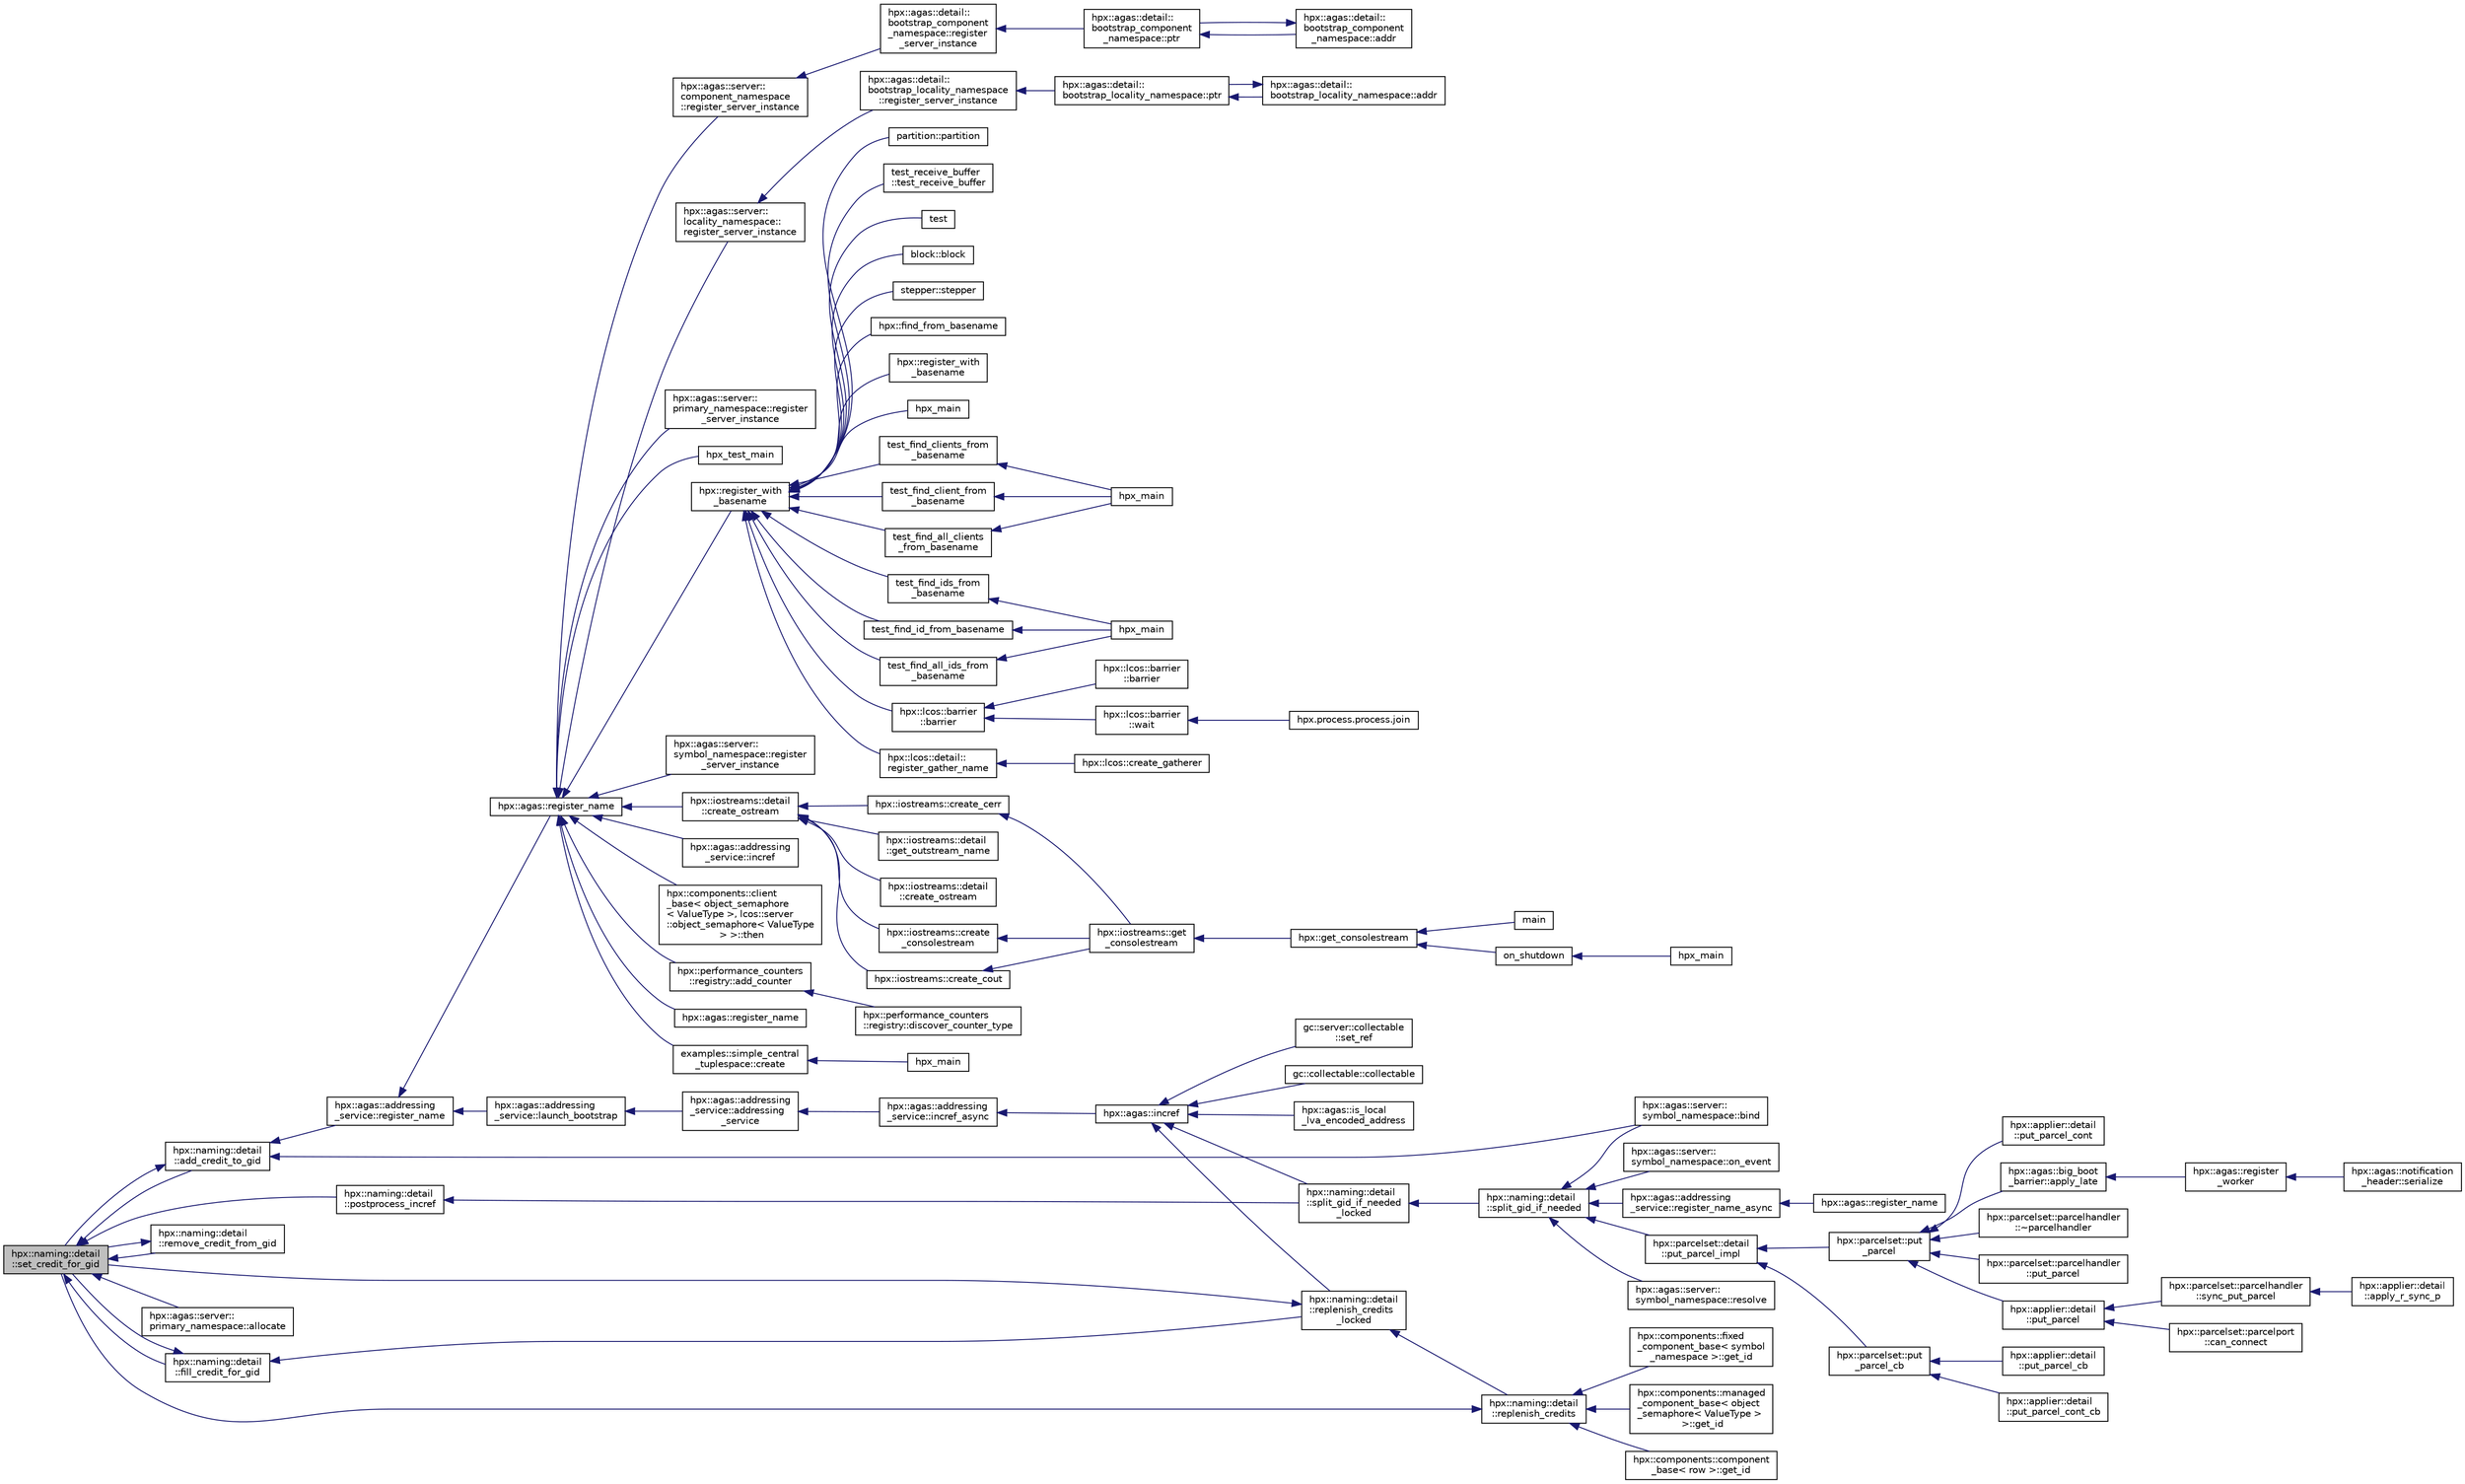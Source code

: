 digraph "hpx::naming::detail::set_credit_for_gid"
{
  edge [fontname="Helvetica",fontsize="10",labelfontname="Helvetica",labelfontsize="10"];
  node [fontname="Helvetica",fontsize="10",shape=record];
  rankdir="LR";
  Node3140 [label="hpx::naming::detail\l::set_credit_for_gid",height=0.2,width=0.4,color="black", fillcolor="grey75", style="filled", fontcolor="black"];
  Node3140 -> Node3141 [dir="back",color="midnightblue",fontsize="10",style="solid",fontname="Helvetica"];
  Node3141 [label="hpx::naming::detail\l::postprocess_incref",height=0.2,width=0.4,color="black", fillcolor="white", style="filled",URL="$d5/d18/namespacehpx_1_1naming_1_1detail.html#a9d2708b2b1a4087d64195137b077ef1d"];
  Node3141 -> Node3142 [dir="back",color="midnightblue",fontsize="10",style="solid",fontname="Helvetica"];
  Node3142 [label="hpx::naming::detail\l::split_gid_if_needed\l_locked",height=0.2,width=0.4,color="black", fillcolor="white", style="filled",URL="$d5/d18/namespacehpx_1_1naming_1_1detail.html#a8a41d874bb719f702a76d483293d9d56"];
  Node3142 -> Node3143 [dir="back",color="midnightblue",fontsize="10",style="solid",fontname="Helvetica"];
  Node3143 [label="hpx::naming::detail\l::split_gid_if_needed",height=0.2,width=0.4,color="black", fillcolor="white", style="filled",URL="$d5/d18/namespacehpx_1_1naming_1_1detail.html#a106949fcb9087fb6bdca67d048d6568f"];
  Node3143 -> Node3144 [dir="back",color="midnightblue",fontsize="10",style="solid",fontname="Helvetica"];
  Node3144 [label="hpx::agas::addressing\l_service::register_name_async",height=0.2,width=0.4,color="black", fillcolor="white", style="filled",URL="$db/d58/structhpx_1_1agas_1_1addressing__service.html#adfd0ce835927a3c0396b6fc9e9fbb3cf"];
  Node3144 -> Node3145 [dir="back",color="midnightblue",fontsize="10",style="solid",fontname="Helvetica"];
  Node3145 [label="hpx::agas::register_name",height=0.2,width=0.4,color="black", fillcolor="white", style="filled",URL="$dc/d54/namespacehpx_1_1agas.html#adc43905ef74ad9948375f3948b64fc2f"];
  Node3143 -> Node3146 [dir="back",color="midnightblue",fontsize="10",style="solid",fontname="Helvetica"];
  Node3146 [label="hpx::parcelset::detail\l::put_parcel_impl",height=0.2,width=0.4,color="black", fillcolor="white", style="filled",URL="$dc/d4e/namespacehpx_1_1parcelset_1_1detail.html#a0dfe29365976960c7f5db6388e8ce603"];
  Node3146 -> Node3147 [dir="back",color="midnightblue",fontsize="10",style="solid",fontname="Helvetica"];
  Node3147 [label="hpx::parcelset::put\l_parcel",height=0.2,width=0.4,color="black", fillcolor="white", style="filled",URL="$d4/d41/namespacehpx_1_1parcelset.html#a53a9f5c6cf260dc8d06d194c96182b65"];
  Node3147 -> Node3148 [dir="back",color="midnightblue",fontsize="10",style="solid",fontname="Helvetica"];
  Node3148 [label="hpx::applier::detail\l::put_parcel",height=0.2,width=0.4,color="black", fillcolor="white", style="filled",URL="$d1/d2a/namespacehpx_1_1applier_1_1detail.html#a4d568b8071bb894a09fabfba232c2663"];
  Node3148 -> Node3149 [dir="back",color="midnightblue",fontsize="10",style="solid",fontname="Helvetica"];
  Node3149 [label="hpx::parcelset::parcelhandler\l::sync_put_parcel",height=0.2,width=0.4,color="black", fillcolor="white", style="filled",URL="$d4/d2f/classhpx_1_1parcelset_1_1parcelhandler.html#ad478f8b244ec822fcbcb84aa67b17497"];
  Node3149 -> Node3150 [dir="back",color="midnightblue",fontsize="10",style="solid",fontname="Helvetica"];
  Node3150 [label="hpx::applier::detail\l::apply_r_sync_p",height=0.2,width=0.4,color="black", fillcolor="white", style="filled",URL="$d1/d2a/namespacehpx_1_1applier_1_1detail.html#ab69485311adeb590afa621a4b4be595d"];
  Node3148 -> Node3151 [dir="back",color="midnightblue",fontsize="10",style="solid",fontname="Helvetica"];
  Node3151 [label="hpx::parcelset::parcelport\l::can_connect",height=0.2,width=0.4,color="black", fillcolor="white", style="filled",URL="$d9/d67/classhpx_1_1parcelset_1_1parcelport.html#a68bd6750625124e4de6309e74283a767"];
  Node3147 -> Node3152 [dir="back",color="midnightblue",fontsize="10",style="solid",fontname="Helvetica"];
  Node3152 [label="hpx::applier::detail\l::put_parcel_cont",height=0.2,width=0.4,color="black", fillcolor="white", style="filled",URL="$d1/d2a/namespacehpx_1_1applier_1_1detail.html#aa5119ce6a8f642d2bacf23dc42ade0f9"];
  Node3147 -> Node3153 [dir="back",color="midnightblue",fontsize="10",style="solid",fontname="Helvetica"];
  Node3153 [label="hpx::agas::big_boot\l_barrier::apply_late",height=0.2,width=0.4,color="black", fillcolor="white", style="filled",URL="$d8/db6/structhpx_1_1agas_1_1big__boot__barrier.html#a9148a04a25bea5a37d77b3ff20e1ebfb"];
  Node3153 -> Node3154 [dir="back",color="midnightblue",fontsize="10",style="solid",fontname="Helvetica"];
  Node3154 [label="hpx::agas::register\l_worker",height=0.2,width=0.4,color="black", fillcolor="white", style="filled",URL="$dc/d54/namespacehpx_1_1agas.html#a3c98dc053a97fca0f3f3b5719d9f8336"];
  Node3154 -> Node3155 [dir="back",color="midnightblue",fontsize="10",style="solid",fontname="Helvetica"];
  Node3155 [label="hpx::agas::notification\l_header::serialize",height=0.2,width=0.4,color="black", fillcolor="white", style="filled",URL="$de/dae/structhpx_1_1agas_1_1notification__header.html#aa028cf0e80baf9259523c340c4568634"];
  Node3147 -> Node3156 [dir="back",color="midnightblue",fontsize="10",style="solid",fontname="Helvetica"];
  Node3156 [label="hpx::parcelset::parcelhandler\l::~parcelhandler",height=0.2,width=0.4,color="black", fillcolor="white", style="filled",URL="$d4/d2f/classhpx_1_1parcelset_1_1parcelhandler.html#a938c1c4259b1be845dc0197465969a17"];
  Node3147 -> Node3157 [dir="back",color="midnightblue",fontsize="10",style="solid",fontname="Helvetica"];
  Node3157 [label="hpx::parcelset::parcelhandler\l::put_parcel",height=0.2,width=0.4,color="black", fillcolor="white", style="filled",URL="$d4/d2f/classhpx_1_1parcelset_1_1parcelhandler.html#aad45344f98c3f15456325c7270ae5ade"];
  Node3146 -> Node3158 [dir="back",color="midnightblue",fontsize="10",style="solid",fontname="Helvetica"];
  Node3158 [label="hpx::parcelset::put\l_parcel_cb",height=0.2,width=0.4,color="black", fillcolor="white", style="filled",URL="$d4/d41/namespacehpx_1_1parcelset.html#a44a60f48094a44cbb7f52b7807dc56ff"];
  Node3158 -> Node3159 [dir="back",color="midnightblue",fontsize="10",style="solid",fontname="Helvetica"];
  Node3159 [label="hpx::applier::detail\l::put_parcel_cb",height=0.2,width=0.4,color="black", fillcolor="white", style="filled",URL="$d1/d2a/namespacehpx_1_1applier_1_1detail.html#a96b7471f7a59fa4d3d298e562507c339"];
  Node3158 -> Node3160 [dir="back",color="midnightblue",fontsize="10",style="solid",fontname="Helvetica"];
  Node3160 [label="hpx::applier::detail\l::put_parcel_cont_cb",height=0.2,width=0.4,color="black", fillcolor="white", style="filled",URL="$d1/d2a/namespacehpx_1_1applier_1_1detail.html#acb5d7569cd53998c51e4b48f09d62e83"];
  Node3143 -> Node3161 [dir="back",color="midnightblue",fontsize="10",style="solid",fontname="Helvetica"];
  Node3161 [label="hpx::agas::server::\lsymbol_namespace::bind",height=0.2,width=0.4,color="black", fillcolor="white", style="filled",URL="$dc/da6/structhpx_1_1agas_1_1server_1_1symbol__namespace.html#a229ead0876ac8c5754793a2ca68de559"];
  Node3143 -> Node3162 [dir="back",color="midnightblue",fontsize="10",style="solid",fontname="Helvetica"];
  Node3162 [label="hpx::agas::server::\lsymbol_namespace::resolve",height=0.2,width=0.4,color="black", fillcolor="white", style="filled",URL="$dc/da6/structhpx_1_1agas_1_1server_1_1symbol__namespace.html#aec3fc24e40dc96142eb77537945e92d5"];
  Node3143 -> Node3163 [dir="back",color="midnightblue",fontsize="10",style="solid",fontname="Helvetica"];
  Node3163 [label="hpx::agas::server::\lsymbol_namespace::on_event",height=0.2,width=0.4,color="black", fillcolor="white", style="filled",URL="$dc/da6/structhpx_1_1agas_1_1server_1_1symbol__namespace.html#abbfcf18e8d40612e4fa618a39a2fc492"];
  Node3140 -> Node3164 [dir="back",color="midnightblue",fontsize="10",style="solid",fontname="Helvetica"];
  Node3164 [label="hpx::naming::detail\l::add_credit_to_gid",height=0.2,width=0.4,color="black", fillcolor="white", style="filled",URL="$d5/d18/namespacehpx_1_1naming_1_1detail.html#ab13848a91587535a393be4def980e832"];
  Node3164 -> Node3165 [dir="back",color="midnightblue",fontsize="10",style="solid",fontname="Helvetica"];
  Node3165 [label="hpx::agas::addressing\l_service::register_name",height=0.2,width=0.4,color="black", fillcolor="white", style="filled",URL="$db/d58/structhpx_1_1agas_1_1addressing__service.html#a5929d7fd681a5ed692bfbeaa503fc32d",tooltip="Register a global name with a global address (id) "];
  Node3165 -> Node3166 [dir="back",color="midnightblue",fontsize="10",style="solid",fontname="Helvetica"];
  Node3166 [label="hpx::agas::addressing\l_service::launch_bootstrap",height=0.2,width=0.4,color="black", fillcolor="white", style="filled",URL="$db/d58/structhpx_1_1agas_1_1addressing__service.html#a664380be3597d3ca31677b2ae5800e76"];
  Node3166 -> Node3167 [dir="back",color="midnightblue",fontsize="10",style="solid",fontname="Helvetica"];
  Node3167 [label="hpx::agas::addressing\l_service::addressing\l_service",height=0.2,width=0.4,color="black", fillcolor="white", style="filled",URL="$db/d58/structhpx_1_1agas_1_1addressing__service.html#a4cd885b12c530009f44f7372c197d54f"];
  Node3167 -> Node3168 [dir="back",color="midnightblue",fontsize="10",style="solid",fontname="Helvetica"];
  Node3168 [label="hpx::agas::addressing\l_service::incref_async",height=0.2,width=0.4,color="black", fillcolor="white", style="filled",URL="$db/d58/structhpx_1_1agas_1_1addressing__service.html#adae9df2634cf648f129f203c3678c1c1",tooltip="Increment the global reference count for the given id. "];
  Node3168 -> Node3169 [dir="back",color="midnightblue",fontsize="10",style="solid",fontname="Helvetica"];
  Node3169 [label="hpx::agas::incref",height=0.2,width=0.4,color="black", fillcolor="white", style="filled",URL="$dc/d54/namespacehpx_1_1agas.html#aad81d2ea721c1a5692e243ef07bf164f"];
  Node3169 -> Node3170 [dir="back",color="midnightblue",fontsize="10",style="solid",fontname="Helvetica"];
  Node3170 [label="hpx::agas::is_local\l_lva_encoded_address",height=0.2,width=0.4,color="black", fillcolor="white", style="filled",URL="$dc/d54/namespacehpx_1_1agas.html#abb5e5584ed3b536ace8e3f58415e24c2"];
  Node3169 -> Node3171 [dir="back",color="midnightblue",fontsize="10",style="solid",fontname="Helvetica"];
  Node3171 [label="gc::server::collectable\l::set_ref",height=0.2,width=0.4,color="black", fillcolor="white", style="filled",URL="$da/d76/structgc_1_1server_1_1collectable.html#a8e123e39f5a85da593dc15b5f872748d"];
  Node3169 -> Node3172 [dir="back",color="midnightblue",fontsize="10",style="solid",fontname="Helvetica"];
  Node3172 [label="gc::collectable::collectable",height=0.2,width=0.4,color="black", fillcolor="white", style="filled",URL="$da/d23/structgc_1_1collectable.html#a9ac791be34891330ff8192ac2ef68c7c"];
  Node3169 -> Node3142 [dir="back",color="midnightblue",fontsize="10",style="solid",fontname="Helvetica"];
  Node3169 -> Node3173 [dir="back",color="midnightblue",fontsize="10",style="solid",fontname="Helvetica"];
  Node3173 [label="hpx::naming::detail\l::replenish_credits\l_locked",height=0.2,width=0.4,color="black", fillcolor="white", style="filled",URL="$d5/d18/namespacehpx_1_1naming_1_1detail.html#a011ed4fa9a2f4d4319adc54943fa03d6"];
  Node3173 -> Node3174 [dir="back",color="midnightblue",fontsize="10",style="solid",fontname="Helvetica"];
  Node3174 [label="hpx::naming::detail\l::replenish_credits",height=0.2,width=0.4,color="black", fillcolor="white", style="filled",URL="$d5/d18/namespacehpx_1_1naming_1_1detail.html#aab806d937bd01894af129d3d3cbb22f4"];
  Node3174 -> Node3175 [dir="back",color="midnightblue",fontsize="10",style="solid",fontname="Helvetica"];
  Node3175 [label="hpx::components::component\l_base\< row \>::get_id",height=0.2,width=0.4,color="black", fillcolor="white", style="filled",URL="$d2/de6/classhpx_1_1components_1_1component__base.html#a4c8fd93514039bdf01c48d66d82b19cd"];
  Node3174 -> Node3176 [dir="back",color="midnightblue",fontsize="10",style="solid",fontname="Helvetica"];
  Node3176 [label="hpx::components::fixed\l_component_base\< symbol\l_namespace \>::get_id",height=0.2,width=0.4,color="black", fillcolor="white", style="filled",URL="$df/dfd/classhpx_1_1components_1_1fixed__component__base.html#a3066d2c2779a65cd20ce98b87e4dd4c2"];
  Node3174 -> Node3177 [dir="back",color="midnightblue",fontsize="10",style="solid",fontname="Helvetica"];
  Node3177 [label="hpx::components::managed\l_component_base\< object\l_semaphore\< ValueType \>\l \>::get_id",height=0.2,width=0.4,color="black", fillcolor="white", style="filled",URL="$d1/d7b/classhpx_1_1components_1_1managed__component__base.html#ac026850ad861e1da5393943cf5751708"];
  Node3174 -> Node3140 [dir="back",color="midnightblue",fontsize="10",style="solid",fontname="Helvetica"];
  Node3173 -> Node3140 [dir="back",color="midnightblue",fontsize="10",style="solid",fontname="Helvetica"];
  Node3165 -> Node3178 [dir="back",color="midnightblue",fontsize="10",style="solid",fontname="Helvetica"];
  Node3178 [label="hpx::agas::register_name",height=0.2,width=0.4,color="black", fillcolor="white", style="filled",URL="$dc/d54/namespacehpx_1_1agas.html#a3812793adbf5e7d8c6b468595ac0823f"];
  Node3178 -> Node3179 [dir="back",color="midnightblue",fontsize="10",style="solid",fontname="Helvetica"];
  Node3179 [label="hpx::register_with\l_basename",height=0.2,width=0.4,color="black", fillcolor="white", style="filled",URL="$d8/d83/namespacehpx.html#acf88178dc8c98cb0d7396325b3ccffdd",tooltip="Register the given id using the given base name. "];
  Node3179 -> Node3180 [dir="back",color="midnightblue",fontsize="10",style="solid",fontname="Helvetica"];
  Node3180 [label="stepper::stepper",height=0.2,width=0.4,color="black", fillcolor="white", style="filled",URL="$d0/da6/structstepper.html#a3d3b661e2502d80c80775c190f5585e2"];
  Node3179 -> Node3181 [dir="back",color="midnightblue",fontsize="10",style="solid",fontname="Helvetica"];
  Node3181 [label="hpx::lcos::barrier\l::barrier",height=0.2,width=0.4,color="black", fillcolor="white", style="filled",URL="$d9/dab/classhpx_1_1lcos_1_1barrier.html#ae8e5bad1b2828970404b5d280137d579"];
  Node3181 -> Node3182 [dir="back",color="midnightblue",fontsize="10",style="solid",fontname="Helvetica"];
  Node3182 [label="hpx::lcos::barrier\l::barrier",height=0.2,width=0.4,color="black", fillcolor="white", style="filled",URL="$d9/dab/classhpx_1_1lcos_1_1barrier.html#a8a9fc05508fad7cd1d8014bee0e1d221"];
  Node3181 -> Node3183 [dir="back",color="midnightblue",fontsize="10",style="solid",fontname="Helvetica"];
  Node3183 [label="hpx::lcos::barrier\l::wait",height=0.2,width=0.4,color="black", fillcolor="white", style="filled",URL="$d9/dab/classhpx_1_1lcos_1_1barrier.html#a1fcac5ce49dd1b9800affc8c8b84e4c9"];
  Node3183 -> Node3184 [dir="back",color="midnightblue",fontsize="10",style="solid",fontname="Helvetica"];
  Node3184 [label="hpx.process.process.join",height=0.2,width=0.4,color="black", fillcolor="white", style="filled",URL="$d3/d41/classhpx_1_1process_1_1process.html#acc7ec4687f3bf5ae121ef7b494d991d8"];
  Node3179 -> Node3185 [dir="back",color="midnightblue",fontsize="10",style="solid",fontname="Helvetica"];
  Node3185 [label="hpx::find_from_basename",height=0.2,width=0.4,color="black", fillcolor="white", style="filled",URL="$d8/d83/namespacehpx.html#a02d4c4317d9d663b22c2e47aab0b56df",tooltip="Return registered id from the given base name and sequence number. "];
  Node3179 -> Node3186 [dir="back",color="midnightblue",fontsize="10",style="solid",fontname="Helvetica"];
  Node3186 [label="hpx::register_with\l_basename",height=0.2,width=0.4,color="black", fillcolor="white", style="filled",URL="$d8/d83/namespacehpx.html#a09a6c6ffc84d21df225c3f5730de31d0"];
  Node3179 -> Node3187 [dir="back",color="midnightblue",fontsize="10",style="solid",fontname="Helvetica"];
  Node3187 [label="hpx_main",height=0.2,width=0.4,color="black", fillcolor="white", style="filled",URL="$db/d8d/duplicate__id__registration__1596_8cpp.html#aefd26dd818037509b2241068d57e3e1d"];
  Node3179 -> Node3188 [dir="back",color="midnightblue",fontsize="10",style="solid",fontname="Helvetica"];
  Node3188 [label="test_find_all_clients\l_from_basename",height=0.2,width=0.4,color="black", fillcolor="white", style="filled",URL="$dc/d15/find__clients__from__prefix_8cpp.html#aa57a9747db04f3feb78e2e423232d1f9"];
  Node3188 -> Node3189 [dir="back",color="midnightblue",fontsize="10",style="solid",fontname="Helvetica"];
  Node3189 [label="hpx_main",height=0.2,width=0.4,color="black", fillcolor="white", style="filled",URL="$dc/d15/find__clients__from__prefix_8cpp.html#aefd26dd818037509b2241068d57e3e1d"];
  Node3179 -> Node3190 [dir="back",color="midnightblue",fontsize="10",style="solid",fontname="Helvetica"];
  Node3190 [label="test_find_clients_from\l_basename",height=0.2,width=0.4,color="black", fillcolor="white", style="filled",URL="$dc/d15/find__clients__from__prefix_8cpp.html#a6fef840f56014443521cc99c2d9d781c"];
  Node3190 -> Node3189 [dir="back",color="midnightblue",fontsize="10",style="solid",fontname="Helvetica"];
  Node3179 -> Node3191 [dir="back",color="midnightblue",fontsize="10",style="solid",fontname="Helvetica"];
  Node3191 [label="test_find_client_from\l_basename",height=0.2,width=0.4,color="black", fillcolor="white", style="filled",URL="$dc/d15/find__clients__from__prefix_8cpp.html#a61a7f45bc9dd018d57ea2230824dab25"];
  Node3191 -> Node3189 [dir="back",color="midnightblue",fontsize="10",style="solid",fontname="Helvetica"];
  Node3179 -> Node3192 [dir="back",color="midnightblue",fontsize="10",style="solid",fontname="Helvetica"];
  Node3192 [label="test_find_all_ids_from\l_basename",height=0.2,width=0.4,color="black", fillcolor="white", style="filled",URL="$dc/df3/find__ids__from__prefix_8cpp.html#a369302d85871c563e109f575d4c3d29c"];
  Node3192 -> Node3193 [dir="back",color="midnightblue",fontsize="10",style="solid",fontname="Helvetica"];
  Node3193 [label="hpx_main",height=0.2,width=0.4,color="black", fillcolor="white", style="filled",URL="$dc/df3/find__ids__from__prefix_8cpp.html#aefd26dd818037509b2241068d57e3e1d"];
  Node3179 -> Node3194 [dir="back",color="midnightblue",fontsize="10",style="solid",fontname="Helvetica"];
  Node3194 [label="test_find_ids_from\l_basename",height=0.2,width=0.4,color="black", fillcolor="white", style="filled",URL="$dc/df3/find__ids__from__prefix_8cpp.html#a4526a7a41c258e2aedcdabd4ece4f4ba"];
  Node3194 -> Node3193 [dir="back",color="midnightblue",fontsize="10",style="solid",fontname="Helvetica"];
  Node3179 -> Node3195 [dir="back",color="midnightblue",fontsize="10",style="solid",fontname="Helvetica"];
  Node3195 [label="test_find_id_from_basename",height=0.2,width=0.4,color="black", fillcolor="white", style="filled",URL="$dc/df3/find__ids__from__prefix_8cpp.html#a35b932e250f78d774db87c971e42adce"];
  Node3195 -> Node3193 [dir="back",color="midnightblue",fontsize="10",style="solid",fontname="Helvetica"];
  Node3179 -> Node3196 [dir="back",color="midnightblue",fontsize="10",style="solid",fontname="Helvetica"];
  Node3196 [label="hpx::lcos::detail::\lregister_gather_name",height=0.2,width=0.4,color="black", fillcolor="white", style="filled",URL="$d4/d6c/namespacehpx_1_1lcos_1_1detail.html#afb3d3eafe04150308d004869a96242b3"];
  Node3196 -> Node3197 [dir="back",color="midnightblue",fontsize="10",style="solid",fontname="Helvetica"];
  Node3197 [label="hpx::lcos::create_gatherer",height=0.2,width=0.4,color="black", fillcolor="white", style="filled",URL="$d2/dc9/namespacehpx_1_1lcos.html#aaa3e2a825ca566eee4e3c0cfc19b5dc3"];
  Node3179 -> Node3198 [dir="back",color="midnightblue",fontsize="10",style="solid",fontname="Helvetica"];
  Node3198 [label="partition::partition",height=0.2,width=0.4,color="black", fillcolor="white", style="filled",URL="$d3/d98/structpartition.html#a949115c70a8ed7802ec756677063507b"];
  Node3179 -> Node3199 [dir="back",color="midnightblue",fontsize="10",style="solid",fontname="Helvetica"];
  Node3199 [label="test_receive_buffer\l::test_receive_buffer",height=0.2,width=0.4,color="black", fillcolor="white", style="filled",URL="$d1/d2e/structtest__receive__buffer.html#a501e8703c3a9d33b23c67cc3782a3052"];
  Node3179 -> Node3200 [dir="back",color="midnightblue",fontsize="10",style="solid",fontname="Helvetica"];
  Node3200 [label="test",height=0.2,width=0.4,color="black", fillcolor="white", style="filled",URL="$db/d95/register__with__basename__1804_8cpp.html#ae1a3968e7947464bee7714f6d43b7002"];
  Node3179 -> Node3201 [dir="back",color="midnightblue",fontsize="10",style="solid",fontname="Helvetica"];
  Node3201 [label="block::block",height=0.2,width=0.4,color="black", fillcolor="white", style="filled",URL="$d1/d7f/structblock.html#ad2fe04030b850ffa3f213c85f848c0c9"];
  Node3178 -> Node3202 [dir="back",color="midnightblue",fontsize="10",style="solid",fontname="Helvetica"];
  Node3202 [label="hpx::agas::addressing\l_service::incref",height=0.2,width=0.4,color="black", fillcolor="white", style="filled",URL="$db/d58/structhpx_1_1agas_1_1addressing__service.html#a77add8ef493b3ff577876bbbde8b2ead"];
  Node3178 -> Node3203 [dir="back",color="midnightblue",fontsize="10",style="solid",fontname="Helvetica"];
  Node3203 [label="hpx::components::client\l_base\< object_semaphore\l\< ValueType \>, lcos::server\l::object_semaphore\< ValueType\l \> \>::then",height=0.2,width=0.4,color="black", fillcolor="white", style="filled",URL="$d9/dad/classhpx_1_1components_1_1client__base.html#a195e205b5917c50455e9eab169045a2f"];
  Node3178 -> Node3204 [dir="back",color="midnightblue",fontsize="10",style="solid",fontname="Helvetica"];
  Node3204 [label="hpx::agas::server::\lcomponent_namespace\l::register_server_instance",height=0.2,width=0.4,color="black", fillcolor="white", style="filled",URL="$d4/dc8/structhpx_1_1agas_1_1server_1_1component__namespace.html#aa114cf679cc56f70c05ab18aff971ecb"];
  Node3204 -> Node3205 [dir="back",color="midnightblue",fontsize="10",style="solid",fontname="Helvetica"];
  Node3205 [label="hpx::agas::detail::\lbootstrap_component\l_namespace::register\l_server_instance",height=0.2,width=0.4,color="black", fillcolor="white", style="filled",URL="$d4/db7/structhpx_1_1agas_1_1detail_1_1bootstrap__component__namespace.html#abbc31dcbeb87361092d40afcfbd456b8"];
  Node3205 -> Node3206 [dir="back",color="midnightblue",fontsize="10",style="solid",fontname="Helvetica"];
  Node3206 [label="hpx::agas::detail::\lbootstrap_component\l_namespace::ptr",height=0.2,width=0.4,color="black", fillcolor="white", style="filled",URL="$d4/db7/structhpx_1_1agas_1_1detail_1_1bootstrap__component__namespace.html#a2ddc1b51e40d6b5c32f7eeba52a7527d"];
  Node3206 -> Node3207 [dir="back",color="midnightblue",fontsize="10",style="solid",fontname="Helvetica"];
  Node3207 [label="hpx::agas::detail::\lbootstrap_component\l_namespace::addr",height=0.2,width=0.4,color="black", fillcolor="white", style="filled",URL="$d4/db7/structhpx_1_1agas_1_1detail_1_1bootstrap__component__namespace.html#a4947343cef580d3a72f9fcb6803a54b1"];
  Node3207 -> Node3206 [dir="back",color="midnightblue",fontsize="10",style="solid",fontname="Helvetica"];
  Node3178 -> Node3208 [dir="back",color="midnightblue",fontsize="10",style="solid",fontname="Helvetica"];
  Node3208 [label="hpx::agas::register_name",height=0.2,width=0.4,color="black", fillcolor="white", style="filled",URL="$dc/d54/namespacehpx_1_1agas.html#a2430195ce3eb5a044693ffff42ac4124"];
  Node3178 -> Node3209 [dir="back",color="midnightblue",fontsize="10",style="solid",fontname="Helvetica"];
  Node3209 [label="hpx::agas::server::\llocality_namespace::\lregister_server_instance",height=0.2,width=0.4,color="black", fillcolor="white", style="filled",URL="$dc/d72/structhpx_1_1agas_1_1server_1_1locality__namespace.html#af1491746c7368e3824c99bc100f18734"];
  Node3209 -> Node3210 [dir="back",color="midnightblue",fontsize="10",style="solid",fontname="Helvetica"];
  Node3210 [label="hpx::agas::detail::\lbootstrap_locality_namespace\l::register_server_instance",height=0.2,width=0.4,color="black", fillcolor="white", style="filled",URL="$d2/d28/structhpx_1_1agas_1_1detail_1_1bootstrap__locality__namespace.html#ae300573bed5ba4de244854736bc93372"];
  Node3210 -> Node3211 [dir="back",color="midnightblue",fontsize="10",style="solid",fontname="Helvetica"];
  Node3211 [label="hpx::agas::detail::\lbootstrap_locality_namespace::ptr",height=0.2,width=0.4,color="black", fillcolor="white", style="filled",URL="$d2/d28/structhpx_1_1agas_1_1detail_1_1bootstrap__locality__namespace.html#a5d4dcef228d9a8e6040f2e404546a7b8"];
  Node3211 -> Node3212 [dir="back",color="midnightblue",fontsize="10",style="solid",fontname="Helvetica"];
  Node3212 [label="hpx::agas::detail::\lbootstrap_locality_namespace::addr",height=0.2,width=0.4,color="black", fillcolor="white", style="filled",URL="$d2/d28/structhpx_1_1agas_1_1detail_1_1bootstrap__locality__namespace.html#a6a5b1a39f25283d49aae9a42b5c4388a"];
  Node3212 -> Node3211 [dir="back",color="midnightblue",fontsize="10",style="solid",fontname="Helvetica"];
  Node3178 -> Node3213 [dir="back",color="midnightblue",fontsize="10",style="solid",fontname="Helvetica"];
  Node3213 [label="hpx::agas::server::\lprimary_namespace::register\l_server_instance",height=0.2,width=0.4,color="black", fillcolor="white", style="filled",URL="$d7/d3a/structhpx_1_1agas_1_1server_1_1primary__namespace.html#a8d3a53331e87a1a6a16a53a0f5c5d759"];
  Node3178 -> Node3214 [dir="back",color="midnightblue",fontsize="10",style="solid",fontname="Helvetica"];
  Node3214 [label="hpx_test_main",height=0.2,width=0.4,color="black", fillcolor="white", style="filled",URL="$d9/deb/refcnted__symbol__to__local__object_8cpp.html#a9a1c75cfa4bc8637fb9e22dfdca0891a"];
  Node3178 -> Node3215 [dir="back",color="midnightblue",fontsize="10",style="solid",fontname="Helvetica"];
  Node3215 [label="hpx::performance_counters\l::registry::add_counter",height=0.2,width=0.4,color="black", fillcolor="white", style="filled",URL="$d2/d02/classhpx_1_1performance__counters_1_1registry.html#a161780fff85c669515be3253f0e29fa5",tooltip="Add an existing performance counter instance to the registry. "];
  Node3215 -> Node3216 [dir="back",color="midnightblue",fontsize="10",style="solid",fontname="Helvetica"];
  Node3216 [label="hpx::performance_counters\l::registry::discover_counter_type",height=0.2,width=0.4,color="black", fillcolor="white", style="filled",URL="$d2/d02/classhpx_1_1performance__counters_1_1registry.html#af060ad9ba59fefe302c89bd8e80227d9"];
  Node3178 -> Node3217 [dir="back",color="midnightblue",fontsize="10",style="solid",fontname="Helvetica"];
  Node3217 [label="examples::simple_central\l_tuplespace::create",height=0.2,width=0.4,color="black", fillcolor="white", style="filled",URL="$d5/d1b/classexamples_1_1simple__central__tuplespace.html#a56c807f1fdd13e282e0ab8f45fdcf0b7"];
  Node3217 -> Node3218 [dir="back",color="midnightblue",fontsize="10",style="solid",fontname="Helvetica"];
  Node3218 [label="hpx_main",height=0.2,width=0.4,color="black", fillcolor="white", style="filled",URL="$d1/d7b/simple__central__tuplespace__client_8cpp.html#aefd26dd818037509b2241068d57e3e1d"];
  Node3178 -> Node3219 [dir="back",color="midnightblue",fontsize="10",style="solid",fontname="Helvetica"];
  Node3219 [label="hpx::iostreams::detail\l::create_ostream",height=0.2,width=0.4,color="black", fillcolor="white", style="filled",URL="$de/d26/namespacehpx_1_1iostreams_1_1detail.html#a2532c6c409d765cc96f0f062dd1807ea"];
  Node3219 -> Node3220 [dir="back",color="midnightblue",fontsize="10",style="solid",fontname="Helvetica"];
  Node3220 [label="hpx::iostreams::detail\l::get_outstream_name",height=0.2,width=0.4,color="black", fillcolor="white", style="filled",URL="$de/d26/namespacehpx_1_1iostreams_1_1detail.html#a4e5f42733aacfd1b6f845141cc8bd755"];
  Node3219 -> Node3221 [dir="back",color="midnightblue",fontsize="10",style="solid",fontname="Helvetica"];
  Node3221 [label="hpx::iostreams::detail\l::create_ostream",height=0.2,width=0.4,color="black", fillcolor="white", style="filled",URL="$de/d26/namespacehpx_1_1iostreams_1_1detail.html#a6a1ed0a7709d7cba5b0feb9d3752fb31"];
  Node3219 -> Node3222 [dir="back",color="midnightblue",fontsize="10",style="solid",fontname="Helvetica"];
  Node3222 [label="hpx::iostreams::create_cout",height=0.2,width=0.4,color="black", fillcolor="white", style="filled",URL="$dd/d1d/namespacehpx_1_1iostreams.html#a9a178fadf70f9b3c6f74274409a7bc69"];
  Node3222 -> Node3223 [dir="back",color="midnightblue",fontsize="10",style="solid",fontname="Helvetica"];
  Node3223 [label="hpx::iostreams::get\l_consolestream",height=0.2,width=0.4,color="black", fillcolor="white", style="filled",URL="$dd/d1d/namespacehpx_1_1iostreams.html#ac4a2ed792a4f5bdcb286ba83f5cd261d"];
  Node3223 -> Node3224 [dir="back",color="midnightblue",fontsize="10",style="solid",fontname="Helvetica"];
  Node3224 [label="hpx::get_consolestream",height=0.2,width=0.4,color="black", fillcolor="white", style="filled",URL="$d8/d83/namespacehpx.html#af305e0b2731f998440d87c7500187a11"];
  Node3224 -> Node3225 [dir="back",color="midnightblue",fontsize="10",style="solid",fontname="Helvetica"];
  Node3225 [label="main",height=0.2,width=0.4,color="black", fillcolor="white", style="filled",URL="$db/dd0/lost__output__2236_8cpp.html#a3c04138a5bfe5d72780bb7e82a18e627"];
  Node3224 -> Node3226 [dir="back",color="midnightblue",fontsize="10",style="solid",fontname="Helvetica"];
  Node3226 [label="on_shutdown",height=0.2,width=0.4,color="black", fillcolor="white", style="filled",URL="$de/d67/no__output__1173_8cpp.html#ada3655c097ed162539aadedb0de3673b"];
  Node3226 -> Node3227 [dir="back",color="midnightblue",fontsize="10",style="solid",fontname="Helvetica"];
  Node3227 [label="hpx_main",height=0.2,width=0.4,color="black", fillcolor="white", style="filled",URL="$de/d67/no__output__1173_8cpp.html#a4ca51ec94fa82421fc621b58eef7b01c"];
  Node3219 -> Node3228 [dir="back",color="midnightblue",fontsize="10",style="solid",fontname="Helvetica"];
  Node3228 [label="hpx::iostreams::create_cerr",height=0.2,width=0.4,color="black", fillcolor="white", style="filled",URL="$dd/d1d/namespacehpx_1_1iostreams.html#aecf4f2ddc53a24fe917ce7cca0bda378"];
  Node3228 -> Node3223 [dir="back",color="midnightblue",fontsize="10",style="solid",fontname="Helvetica"];
  Node3219 -> Node3229 [dir="back",color="midnightblue",fontsize="10",style="solid",fontname="Helvetica"];
  Node3229 [label="hpx::iostreams::create\l_consolestream",height=0.2,width=0.4,color="black", fillcolor="white", style="filled",URL="$dd/d1d/namespacehpx_1_1iostreams.html#ade2ebf54e04b80ddcf3c31dd0bad5ece"];
  Node3229 -> Node3223 [dir="back",color="midnightblue",fontsize="10",style="solid",fontname="Helvetica"];
  Node3178 -> Node3230 [dir="back",color="midnightblue",fontsize="10",style="solid",fontname="Helvetica"];
  Node3230 [label="hpx::agas::server::\lsymbol_namespace::register\l_server_instance",height=0.2,width=0.4,color="black", fillcolor="white", style="filled",URL="$dc/da6/structhpx_1_1agas_1_1server_1_1symbol__namespace.html#ac7de45f2a45cfccf925b88563f61efb0"];
  Node3164 -> Node3140 [dir="back",color="midnightblue",fontsize="10",style="solid",fontname="Helvetica"];
  Node3164 -> Node3161 [dir="back",color="midnightblue",fontsize="10",style="solid",fontname="Helvetica"];
  Node3140 -> Node3231 [dir="back",color="midnightblue",fontsize="10",style="solid",fontname="Helvetica"];
  Node3231 [label="hpx::naming::detail\l::remove_credit_from_gid",height=0.2,width=0.4,color="black", fillcolor="white", style="filled",URL="$d5/d18/namespacehpx_1_1naming_1_1detail.html#a3ccb4b028c2c757c0fabdfe58ac07e47"];
  Node3231 -> Node3140 [dir="back",color="midnightblue",fontsize="10",style="solid",fontname="Helvetica"];
  Node3140 -> Node3232 [dir="back",color="midnightblue",fontsize="10",style="solid",fontname="Helvetica"];
  Node3232 [label="hpx::naming::detail\l::fill_credit_for_gid",height=0.2,width=0.4,color="black", fillcolor="white", style="filled",URL="$d5/d18/namespacehpx_1_1naming_1_1detail.html#a3ec890e6a5b5c8fbd21b11dfe7e50352"];
  Node3232 -> Node3173 [dir="back",color="midnightblue",fontsize="10",style="solid",fontname="Helvetica"];
  Node3232 -> Node3140 [dir="back",color="midnightblue",fontsize="10",style="solid",fontname="Helvetica"];
  Node3140 -> Node3233 [dir="back",color="midnightblue",fontsize="10",style="solid",fontname="Helvetica"];
  Node3233 [label="hpx::agas::server::\lprimary_namespace::allocate",height=0.2,width=0.4,color="black", fillcolor="white", style="filled",URL="$d7/d3a/structhpx_1_1agas_1_1server_1_1primary__namespace.html#a87560fb730ac846b91fc7287dc4e247b"];
}
